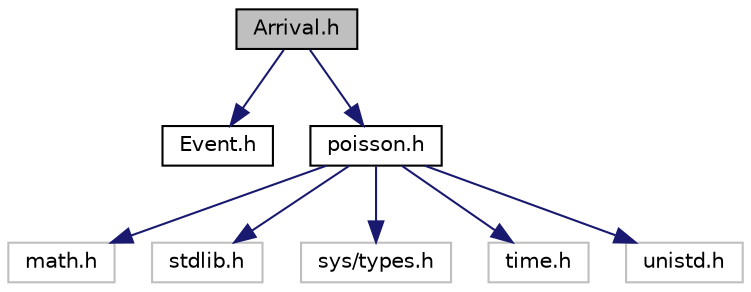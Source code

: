 digraph "Arrival.h"
{
 // LATEX_PDF_SIZE
  edge [fontname="Helvetica",fontsize="10",labelfontname="Helvetica",labelfontsize="10"];
  node [fontname="Helvetica",fontsize="10",shape=record];
  Node1 [label="Arrival.h",height=0.2,width=0.4,color="black", fillcolor="grey75", style="filled", fontcolor="black",tooltip="Classe Arrival."];
  Node1 -> Node2 [color="midnightblue",fontsize="10",style="solid",fontname="Helvetica"];
  Node2 [label="Event.h",height=0.2,width=0.4,color="black", fillcolor="white", style="filled",URL="$_event_8h.html",tooltip="Classe Event."];
  Node1 -> Node3 [color="midnightblue",fontsize="10",style="solid",fontname="Helvetica"];
  Node3 [label="poisson.h",height=0.2,width=0.4,color="black", fillcolor="white", style="filled",URL="$poisson_8h_source.html",tooltip=" "];
  Node3 -> Node4 [color="midnightblue",fontsize="10",style="solid",fontname="Helvetica"];
  Node4 [label="math.h",height=0.2,width=0.4,color="grey75", fillcolor="white", style="filled",tooltip=" "];
  Node3 -> Node5 [color="midnightblue",fontsize="10",style="solid",fontname="Helvetica"];
  Node5 [label="stdlib.h",height=0.2,width=0.4,color="grey75", fillcolor="white", style="filled",tooltip=" "];
  Node3 -> Node6 [color="midnightblue",fontsize="10",style="solid",fontname="Helvetica"];
  Node6 [label="sys/types.h",height=0.2,width=0.4,color="grey75", fillcolor="white", style="filled",tooltip=" "];
  Node3 -> Node7 [color="midnightblue",fontsize="10",style="solid",fontname="Helvetica"];
  Node7 [label="time.h",height=0.2,width=0.4,color="grey75", fillcolor="white", style="filled",tooltip=" "];
  Node3 -> Node8 [color="midnightblue",fontsize="10",style="solid",fontname="Helvetica"];
  Node8 [label="unistd.h",height=0.2,width=0.4,color="grey75", fillcolor="white", style="filled",tooltip=" "];
}
